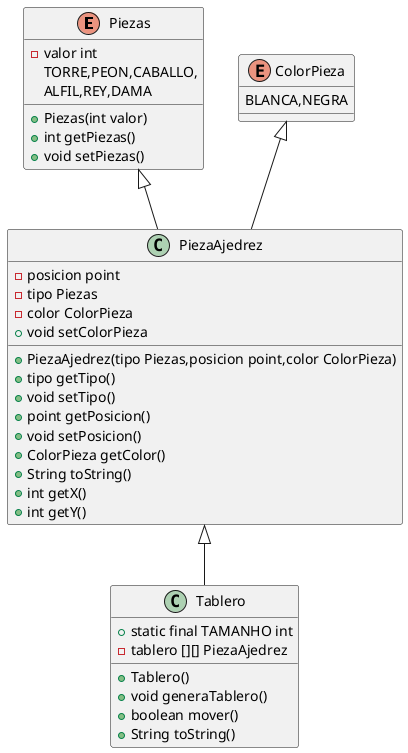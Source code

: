 @startuml
enum Piezas{
    -valor int
    TORRE,PEON,CABALLO,
    ALFIL,REY,DAMA
    +Piezas(int valor)
    + int getPiezas()
    + void setPiezas()
}

enum ColorPieza{
    BLANCA,NEGRA
}

class PiezaAjedrez{
    -posicion point
    -tipo Piezas
    -color ColorPieza
    +PiezaAjedrez(tipo Piezas,posicion point,color ColorPieza)
    + tipo getTipo()
    + void setTipo()
    + point getPosicion()
    + void setPosicion()
    + ColorPieza getColor()
    + void setColorPieza
    +String toString()
    +int getX()
    +int getY()
}

class Tablero{
    + static final TAMANHO int
    - tablero [][] PiezaAjedrez
    +Tablero()
    +void generaTablero()
    +boolean mover()
    +String toString()
}

PiezaAjedrez <|-- Tablero
Piezas <|-- PiezaAjedrez
ColorPieza <|-- PiezaAjedrez

@enduml
